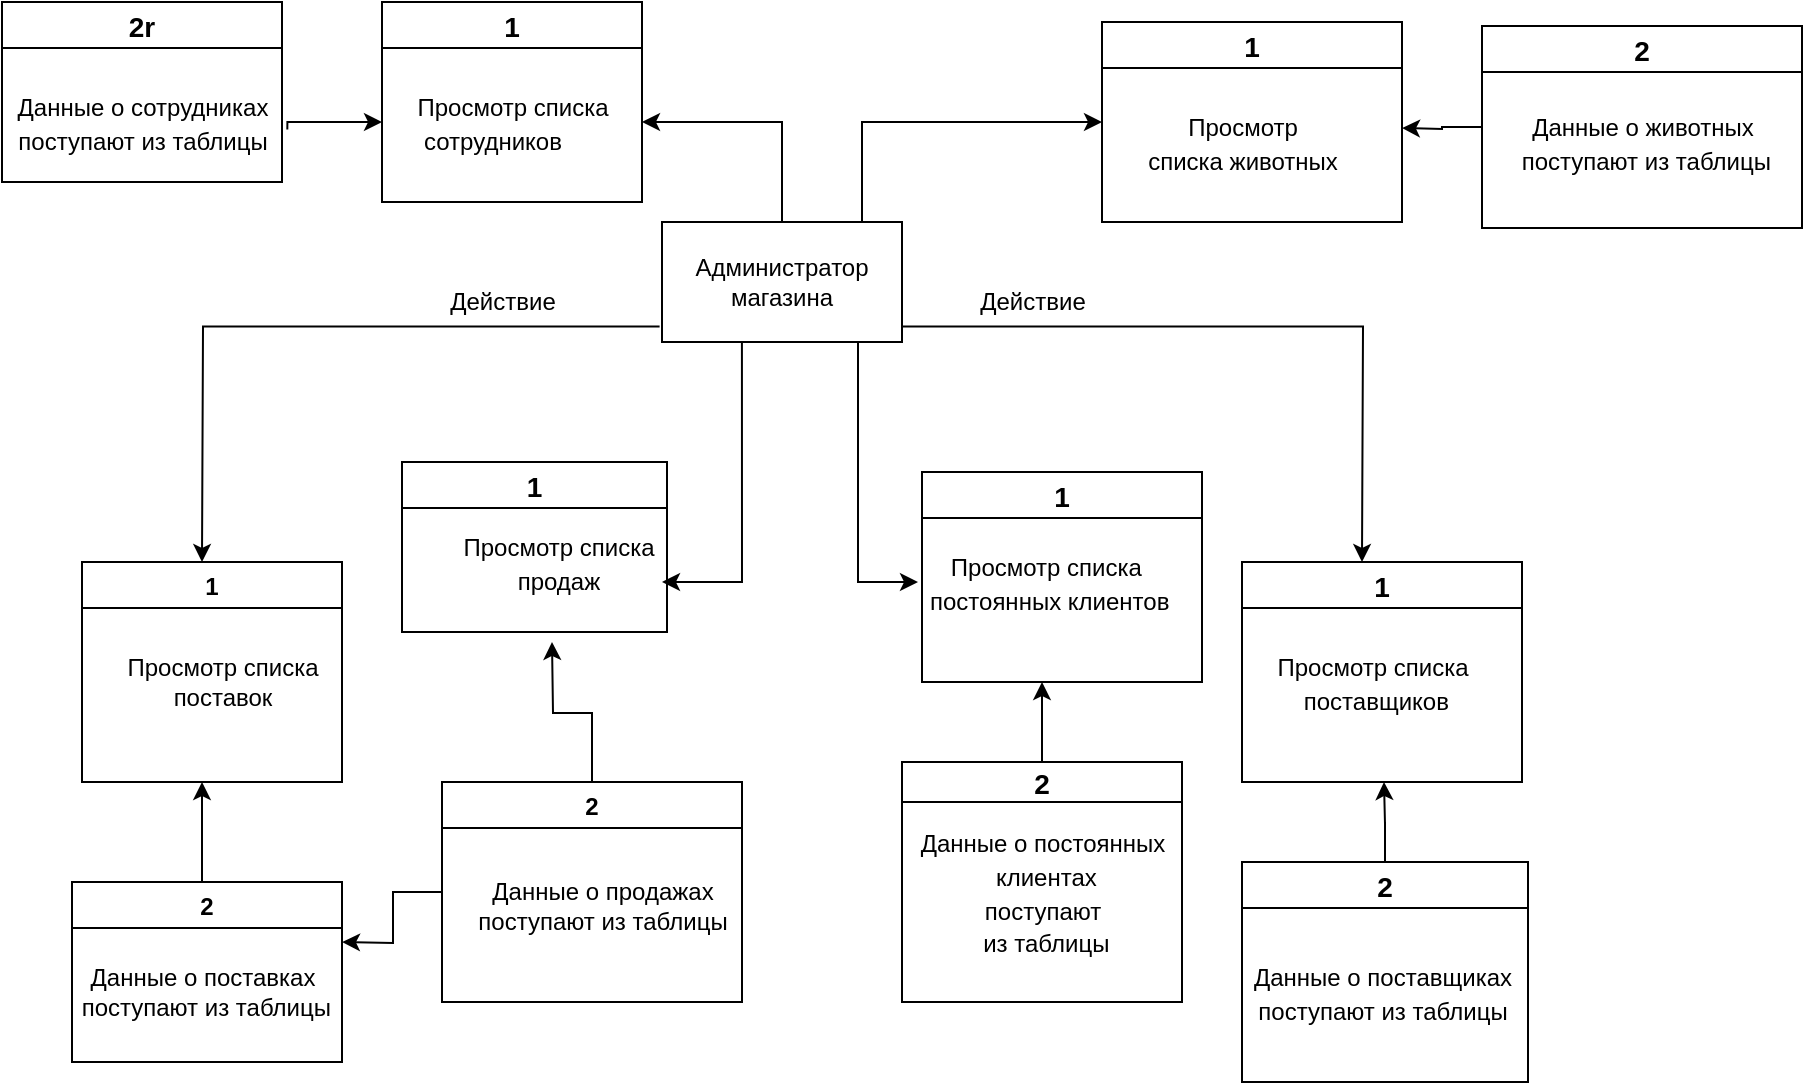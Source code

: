 <mxfile version="18.1.2" type="github">
  <diagram id="C5RBs43oDa-KdzZeNtuy" name="Page-1">
    <mxGraphModel dx="1033" dy="567" grid="1" gridSize="10" guides="1" tooltips="1" connect="1" arrows="1" fold="1" page="1" pageScale="1" pageWidth="827" pageHeight="1169" math="0" shadow="0">
      <root>
        <mxCell id="WIyWlLk6GJQsqaUBKTNV-0" />
        <mxCell id="WIyWlLk6GJQsqaUBKTNV-1" parent="WIyWlLk6GJQsqaUBKTNV-0" />
        <mxCell id="F8lcZqzjHK9TLfIAo0Zg-9" style="edgeStyle=orthogonalEdgeStyle;rounded=0;orthogonalLoop=1;jettySize=auto;html=1;entryX=0;entryY=0.5;entryDx=0;entryDy=0;" edge="1" parent="WIyWlLk6GJQsqaUBKTNV-1" source="F8lcZqzjHK9TLfIAo0Zg-0" target="F8lcZqzjHK9TLfIAo0Zg-39">
          <mxGeometry relative="1" as="geometry">
            <mxPoint x="530" y="85" as="targetPoint" />
            <Array as="points">
              <mxPoint x="440" y="80" />
              <mxPoint x="550" y="80" />
            </Array>
          </mxGeometry>
        </mxCell>
        <mxCell id="F8lcZqzjHK9TLfIAo0Zg-10" style="edgeStyle=orthogonalEdgeStyle;rounded=0;orthogonalLoop=1;jettySize=auto;html=1;" edge="1" parent="WIyWlLk6GJQsqaUBKTNV-1" source="F8lcZqzjHK9TLfIAo0Zg-0">
          <mxGeometry relative="1" as="geometry">
            <mxPoint x="330" y="80" as="targetPoint" />
            <Array as="points">
              <mxPoint x="400" y="80" />
            </Array>
          </mxGeometry>
        </mxCell>
        <mxCell id="F8lcZqzjHK9TLfIAo0Zg-11" style="edgeStyle=orthogonalEdgeStyle;rounded=0;orthogonalLoop=1;jettySize=auto;html=1;exitX=-0.01;exitY=0.87;exitDx=0;exitDy=0;exitPerimeter=0;" edge="1" parent="WIyWlLk6GJQsqaUBKTNV-1" source="F8lcZqzjHK9TLfIAo0Zg-0">
          <mxGeometry relative="1" as="geometry">
            <mxPoint x="110" y="300" as="targetPoint" />
          </mxGeometry>
        </mxCell>
        <mxCell id="F8lcZqzjHK9TLfIAo0Zg-12" style="edgeStyle=orthogonalEdgeStyle;rounded=0;orthogonalLoop=1;jettySize=auto;html=1;exitX=0.333;exitY=1;exitDx=0;exitDy=0;exitPerimeter=0;" edge="1" parent="WIyWlLk6GJQsqaUBKTNV-1" source="F8lcZqzjHK9TLfIAo0Zg-0">
          <mxGeometry relative="1" as="geometry">
            <mxPoint x="340" y="310" as="targetPoint" />
            <Array as="points">
              <mxPoint x="380" y="310" />
              <mxPoint x="340" y="310" />
            </Array>
          </mxGeometry>
        </mxCell>
        <mxCell id="F8lcZqzjHK9TLfIAo0Zg-13" style="edgeStyle=orthogonalEdgeStyle;rounded=0;orthogonalLoop=1;jettySize=auto;html=1;exitX=0.75;exitY=1;exitDx=0;exitDy=0;" edge="1" parent="WIyWlLk6GJQsqaUBKTNV-1">
          <mxGeometry relative="1" as="geometry">
            <mxPoint x="438" y="190" as="sourcePoint" />
            <mxPoint x="468" y="310" as="targetPoint" />
            <Array as="points">
              <mxPoint x="438" y="310" />
            </Array>
          </mxGeometry>
        </mxCell>
        <mxCell id="F8lcZqzjHK9TLfIAo0Zg-14" style="edgeStyle=orthogonalEdgeStyle;rounded=0;orthogonalLoop=1;jettySize=auto;html=1;exitX=0.997;exitY=0.87;exitDx=0;exitDy=0;exitPerimeter=0;" edge="1" parent="WIyWlLk6GJQsqaUBKTNV-1" source="F8lcZqzjHK9TLfIAo0Zg-0">
          <mxGeometry relative="1" as="geometry">
            <mxPoint x="450" y="190" as="sourcePoint" />
            <mxPoint x="690" y="300" as="targetPoint" />
          </mxGeometry>
        </mxCell>
        <mxCell id="F8lcZqzjHK9TLfIAo0Zg-0" value="Администратор магазина" style="rounded=0;whiteSpace=wrap;html=1;" vertex="1" parent="WIyWlLk6GJQsqaUBKTNV-1">
          <mxGeometry x="340" y="130" width="120" height="60" as="geometry" />
        </mxCell>
        <mxCell id="F8lcZqzjHK9TLfIAo0Zg-15" style="edgeStyle=orthogonalEdgeStyle;rounded=0;orthogonalLoop=1;jettySize=auto;html=1;exitX=0.5;exitY=1;exitDx=0;exitDy=0;" edge="1" parent="WIyWlLk6GJQsqaUBKTNV-1">
          <mxGeometry relative="1" as="geometry">
            <mxPoint x="690" y="360" as="sourcePoint" />
            <mxPoint x="690" y="360" as="targetPoint" />
          </mxGeometry>
        </mxCell>
        <mxCell id="F8lcZqzjHK9TLfIAo0Zg-28" value="" style="edgeStyle=orthogonalEdgeStyle;rounded=0;orthogonalLoop=1;jettySize=auto;html=1;" edge="1" parent="WIyWlLk6GJQsqaUBKTNV-1">
          <mxGeometry relative="1" as="geometry">
            <mxPoint x="110" y="470" as="sourcePoint" />
            <mxPoint x="110" y="410" as="targetPoint" />
          </mxGeometry>
        </mxCell>
        <mxCell id="F8lcZqzjHK9TLfIAo0Zg-31" value="" style="endArrow=none;html=1;rounded=0;fontSize=14;" edge="1" parent="WIyWlLk6GJQsqaUBKTNV-1">
          <mxGeometry width="50" height="50" relative="1" as="geometry">
            <mxPoint x="530" y="100" as="sourcePoint" />
            <mxPoint x="530" y="100" as="targetPoint" />
          </mxGeometry>
        </mxCell>
        <mxCell id="F8lcZqzjHK9TLfIAo0Zg-32" value="" style="endArrow=none;html=1;rounded=0;fontSize=14;" edge="1" parent="WIyWlLk6GJQsqaUBKTNV-1">
          <mxGeometry width="50" height="50" relative="1" as="geometry">
            <mxPoint x="530" y="100" as="sourcePoint" />
            <mxPoint x="530" y="100" as="targetPoint" />
          </mxGeometry>
        </mxCell>
        <mxCell id="F8lcZqzjHK9TLfIAo0Zg-44" value="" style="edgeStyle=orthogonalEdgeStyle;rounded=0;orthogonalLoop=1;jettySize=auto;html=1;fontSize=14;" edge="1" parent="WIyWlLk6GJQsqaUBKTNV-1" source="F8lcZqzjHK9TLfIAo0Zg-34">
          <mxGeometry relative="1" as="geometry">
            <mxPoint x="710" y="83" as="targetPoint" />
          </mxGeometry>
        </mxCell>
        <mxCell id="F8lcZqzjHK9TLfIAo0Zg-34" value="2" style="swimlane;fontSize=14;" vertex="1" parent="WIyWlLk6GJQsqaUBKTNV-1">
          <mxGeometry x="750" y="32" width="160" height="101" as="geometry" />
        </mxCell>
        <mxCell id="F8lcZqzjHK9TLfIAo0Zg-37" value="&lt;span style=&quot;font-size: 12px;&quot;&gt;Данные о животных&lt;br&gt;&amp;nbsp;поступают из таблицы&lt;/span&gt;" style="text;html=1;align=center;verticalAlign=middle;resizable=0;points=[];autosize=1;strokeColor=none;fillColor=none;fontSize=14;" vertex="1" parent="F8lcZqzjHK9TLfIAo0Zg-34">
          <mxGeometry x="10" y="38" width="140" height="40" as="geometry" />
        </mxCell>
        <mxCell id="F8lcZqzjHK9TLfIAo0Zg-39" value="1" style="swimlane;fontSize=14;" vertex="1" parent="WIyWlLk6GJQsqaUBKTNV-1">
          <mxGeometry x="560" y="30" width="150" height="100" as="geometry" />
        </mxCell>
        <mxCell id="F8lcZqzjHK9TLfIAo0Zg-40" value="&lt;span style=&quot;font-size: 12px;&quot;&gt;Просмотр&lt;/span&gt;&lt;br style=&quot;font-size: 12px;&quot;&gt;&lt;span style=&quot;font-size: 12px;&quot;&gt;списка животных&lt;/span&gt;" style="text;html=1;align=center;verticalAlign=middle;resizable=0;points=[];autosize=1;strokeColor=none;fillColor=none;fontSize=14;" vertex="1" parent="F8lcZqzjHK9TLfIAo0Zg-39">
          <mxGeometry x="15" y="40" width="110" height="40" as="geometry" />
        </mxCell>
        <mxCell id="F8lcZqzjHK9TLfIAo0Zg-42" value="1" style="swimlane;fontSize=14;" vertex="1" parent="WIyWlLk6GJQsqaUBKTNV-1">
          <mxGeometry x="200" y="20" width="130" height="100" as="geometry" />
        </mxCell>
        <mxCell id="F8lcZqzjHK9TLfIAo0Zg-43" value="&lt;span style=&quot;font-size: 12px;&quot;&gt;&amp;nbsp; &amp;nbsp; &amp;nbsp; Просмотр списка &lt;br&gt;сотрудников&lt;/span&gt;" style="text;html=1;align=center;verticalAlign=middle;resizable=0;points=[];autosize=1;strokeColor=none;fillColor=none;fontSize=14;" vertex="1" parent="F8lcZqzjHK9TLfIAo0Zg-42">
          <mxGeometry x="-10" y="40" width="130" height="40" as="geometry" />
        </mxCell>
        <mxCell id="F8lcZqzjHK9TLfIAo0Zg-45" value="2r" style="swimlane;fontSize=14;" vertex="1" parent="WIyWlLk6GJQsqaUBKTNV-1">
          <mxGeometry x="10" y="20" width="140" height="90" as="geometry" />
        </mxCell>
        <mxCell id="F8lcZqzjHK9TLfIAo0Zg-46" value="&lt;span style=&quot;font-size: 12px;&quot;&gt;Данные о сотрудниках &lt;br&gt;поступают из таблицы&lt;/span&gt;" style="text;html=1;align=center;verticalAlign=middle;resizable=0;points=[];autosize=1;strokeColor=none;fillColor=none;fontSize=14;" vertex="1" parent="F8lcZqzjHK9TLfIAo0Zg-45">
          <mxGeometry y="40" width="140" height="40" as="geometry" />
        </mxCell>
        <mxCell id="F8lcZqzjHK9TLfIAo0Zg-49" value="" style="edgeStyle=orthogonalEdgeStyle;rounded=0;orthogonalLoop=1;jettySize=auto;html=1;fontSize=14;exitX=1.019;exitY=0.595;exitDx=0;exitDy=0;exitPerimeter=0;" edge="1" parent="WIyWlLk6GJQsqaUBKTNV-1" source="F8lcZqzjHK9TLfIAo0Zg-46">
          <mxGeometry relative="1" as="geometry">
            <mxPoint x="160" y="80" as="sourcePoint" />
            <mxPoint x="200" y="80" as="targetPoint" />
            <Array as="points">
              <mxPoint x="153" y="80" />
            </Array>
          </mxGeometry>
        </mxCell>
        <mxCell id="F8lcZqzjHK9TLfIAo0Zg-51" value="1" style="swimlane;fontSize=14;" vertex="1" parent="WIyWlLk6GJQsqaUBKTNV-1">
          <mxGeometry x="470" y="255" width="140" height="105" as="geometry" />
        </mxCell>
        <mxCell id="F8lcZqzjHK9TLfIAo0Zg-52" value="&lt;span style=&quot;font-size: 12px;&quot;&gt;&amp;nbsp;Просмотр списка &lt;br&gt;&amp;nbsp; постоянных клиентов&lt;/span&gt;" style="text;html=1;align=center;verticalAlign=middle;resizable=0;points=[];autosize=1;strokeColor=none;fillColor=none;fontSize=14;" vertex="1" parent="WIyWlLk6GJQsqaUBKTNV-1">
          <mxGeometry x="460" y="290" width="140" height="40" as="geometry" />
        </mxCell>
        <mxCell id="F8lcZqzjHK9TLfIAo0Zg-55" value="" style="edgeStyle=orthogonalEdgeStyle;rounded=0;orthogonalLoop=1;jettySize=auto;html=1;fontSize=14;" edge="1" parent="WIyWlLk6GJQsqaUBKTNV-1" source="F8lcZqzjHK9TLfIAo0Zg-53">
          <mxGeometry relative="1" as="geometry">
            <mxPoint x="530" y="360" as="targetPoint" />
          </mxGeometry>
        </mxCell>
        <mxCell id="F8lcZqzjHK9TLfIAo0Zg-53" value="2" style="swimlane;fontSize=14;startSize=20;" vertex="1" parent="WIyWlLk6GJQsqaUBKTNV-1">
          <mxGeometry x="460" y="400" width="140" height="120" as="geometry" />
        </mxCell>
        <mxCell id="F8lcZqzjHK9TLfIAo0Zg-54" value="&lt;span style=&quot;font-size: 12px;&quot;&gt;Данные о постоянных&lt;br&gt;&amp;nbsp;клиентах &lt;br&gt;поступают&lt;br&gt;&amp;nbsp;из таблицы&lt;/span&gt;" style="text;html=1;align=center;verticalAlign=middle;resizable=0;points=[];autosize=1;strokeColor=none;fillColor=none;fontSize=14;" vertex="1" parent="F8lcZqzjHK9TLfIAo0Zg-53">
          <mxGeometry y="30" width="140" height="70" as="geometry" />
        </mxCell>
        <mxCell id="F8lcZqzjHK9TLfIAo0Zg-56" value="1" style="swimlane;fontSize=14;" vertex="1" parent="WIyWlLk6GJQsqaUBKTNV-1">
          <mxGeometry x="630" y="300" width="140" height="110" as="geometry" />
        </mxCell>
        <mxCell id="F8lcZqzjHK9TLfIAo0Zg-57" value="&lt;span style=&quot;font-size: 12px;&quot;&gt;Просмотр списка&lt;br&gt;&amp;nbsp;поставщиков&lt;/span&gt;" style="text;html=1;align=center;verticalAlign=middle;resizable=0;points=[];autosize=1;strokeColor=none;fillColor=none;fontSize=14;" vertex="1" parent="F8lcZqzjHK9TLfIAo0Zg-56">
          <mxGeometry x="10" y="40" width="110" height="40" as="geometry" />
        </mxCell>
        <mxCell id="F8lcZqzjHK9TLfIAo0Zg-63" value="" style="edgeStyle=orthogonalEdgeStyle;rounded=0;orthogonalLoop=1;jettySize=auto;html=1;fontSize=14;" edge="1" parent="WIyWlLk6GJQsqaUBKTNV-1" source="F8lcZqzjHK9TLfIAo0Zg-58">
          <mxGeometry relative="1" as="geometry">
            <mxPoint x="701" y="410" as="targetPoint" />
          </mxGeometry>
        </mxCell>
        <mxCell id="F8lcZqzjHK9TLfIAo0Zg-58" value="2" style="swimlane;fontSize=14;" vertex="1" parent="WIyWlLk6GJQsqaUBKTNV-1">
          <mxGeometry x="630" y="450" width="143" height="110" as="geometry" />
        </mxCell>
        <mxCell id="F8lcZqzjHK9TLfIAo0Zg-60" value="&lt;span style=&quot;font-size: 12px;&quot;&gt;Данные о поставщиках &lt;br&gt;поступают из таблицы&lt;/span&gt;" style="text;html=1;align=center;verticalAlign=middle;resizable=0;points=[];autosize=1;strokeColor=none;fillColor=none;fontSize=14;" vertex="1" parent="F8lcZqzjHK9TLfIAo0Zg-58">
          <mxGeometry y="45" width="140" height="40" as="geometry" />
        </mxCell>
        <mxCell id="F8lcZqzjHK9TLfIAo0Zg-64" value="1" style="swimlane;fontSize=14;" vertex="1" parent="WIyWlLk6GJQsqaUBKTNV-1">
          <mxGeometry x="210" y="250" width="132.5" height="85" as="geometry" />
        </mxCell>
        <mxCell id="F8lcZqzjHK9TLfIAo0Zg-66" value="&lt;font style=&quot;font-size: 12px;&quot;&gt;Просмотр списка &lt;br&gt;продаж&lt;/font&gt;" style="text;html=1;align=center;verticalAlign=middle;resizable=0;points=[];autosize=1;strokeColor=none;fillColor=none;fontSize=14;" vertex="1" parent="F8lcZqzjHK9TLfIAo0Zg-64">
          <mxGeometry x="22.5" y="30" width="110" height="40" as="geometry" />
        </mxCell>
        <mxCell id="F8lcZqzjHK9TLfIAo0Zg-73" value="" style="edgeStyle=orthogonalEdgeStyle;rounded=0;orthogonalLoop=1;jettySize=auto;html=1;fontSize=12;" edge="1" parent="WIyWlLk6GJQsqaUBKTNV-1" source="F8lcZqzjHK9TLfIAo0Zg-67">
          <mxGeometry relative="1" as="geometry">
            <mxPoint x="285" y="340" as="targetPoint" />
          </mxGeometry>
        </mxCell>
        <mxCell id="F8lcZqzjHK9TLfIAo0Zg-75" value="" style="edgeStyle=orthogonalEdgeStyle;rounded=0;orthogonalLoop=1;jettySize=auto;html=1;fontSize=12;" edge="1" parent="WIyWlLk6GJQsqaUBKTNV-1" source="F8lcZqzjHK9TLfIAo0Zg-67">
          <mxGeometry relative="1" as="geometry">
            <mxPoint x="180" y="490" as="targetPoint" />
          </mxGeometry>
        </mxCell>
        <mxCell id="F8lcZqzjHK9TLfIAo0Zg-67" value="2" style="swimlane;fontSize=12;" vertex="1" parent="WIyWlLk6GJQsqaUBKTNV-1">
          <mxGeometry x="230" y="410" width="150" height="110" as="geometry" />
        </mxCell>
        <mxCell id="F8lcZqzjHK9TLfIAo0Zg-68" value="&lt;br style=&quot;&quot;&gt;&lt;span style=&quot;&quot;&gt;Данные о продажах &lt;br&gt;поступают из таблицы&lt;/span&gt;" style="text;html=1;align=center;verticalAlign=middle;resizable=0;points=[];autosize=1;strokeColor=none;fillColor=none;fontSize=12;" vertex="1" parent="F8lcZqzjHK9TLfIAo0Zg-67">
          <mxGeometry x="10" y="30" width="140" height="50" as="geometry" />
        </mxCell>
        <mxCell id="F8lcZqzjHK9TLfIAo0Zg-69" value="1" style="swimlane;fontSize=12;" vertex="1" parent="WIyWlLk6GJQsqaUBKTNV-1">
          <mxGeometry x="50" y="300" width="130" height="110" as="geometry" />
        </mxCell>
        <mxCell id="F8lcZqzjHK9TLfIAo0Zg-70" value="&lt;span style=&quot;&quot;&gt;Просмотр списка&lt;/span&gt;&lt;br style=&quot;&quot;&gt;&lt;span style=&quot;&quot;&gt;поставок&lt;/span&gt;" style="text;html=1;align=center;verticalAlign=middle;resizable=0;points=[];autosize=1;strokeColor=none;fillColor=none;fontSize=12;" vertex="1" parent="WIyWlLk6GJQsqaUBKTNV-1">
          <mxGeometry x="65" y="345" width="110" height="30" as="geometry" />
        </mxCell>
        <mxCell id="F8lcZqzjHK9TLfIAo0Zg-71" value="2" style="swimlane;fontSize=12;" vertex="1" parent="WIyWlLk6GJQsqaUBKTNV-1">
          <mxGeometry x="45" y="460" width="135" height="90" as="geometry" />
        </mxCell>
        <mxCell id="F8lcZqzjHK9TLfIAo0Zg-72" value="&lt;span style=&quot;&quot;&gt;Данные о поставках&lt;br&gt;&amp;nbsp;поступают из таблицы&lt;/span&gt;" style="text;html=1;align=center;verticalAlign=middle;resizable=0;points=[];autosize=1;strokeColor=none;fillColor=none;fontSize=12;" vertex="1" parent="F8lcZqzjHK9TLfIAo0Zg-71">
          <mxGeometry x="-5" y="40" width="140" height="30" as="geometry" />
        </mxCell>
        <mxCell id="F8lcZqzjHK9TLfIAo0Zg-76" value="Действие" style="text;html=1;align=center;verticalAlign=middle;resizable=0;points=[];autosize=1;strokeColor=none;fillColor=none;fontSize=12;" vertex="1" parent="WIyWlLk6GJQsqaUBKTNV-1">
          <mxGeometry x="225" y="160" width="70" height="20" as="geometry" />
        </mxCell>
        <mxCell id="F8lcZqzjHK9TLfIAo0Zg-77" value="Действие" style="text;html=1;align=center;verticalAlign=middle;resizable=0;points=[];autosize=1;strokeColor=none;fillColor=none;fontSize=12;" vertex="1" parent="WIyWlLk6GJQsqaUBKTNV-1">
          <mxGeometry x="490" y="160" width="70" height="20" as="geometry" />
        </mxCell>
      </root>
    </mxGraphModel>
  </diagram>
</mxfile>

